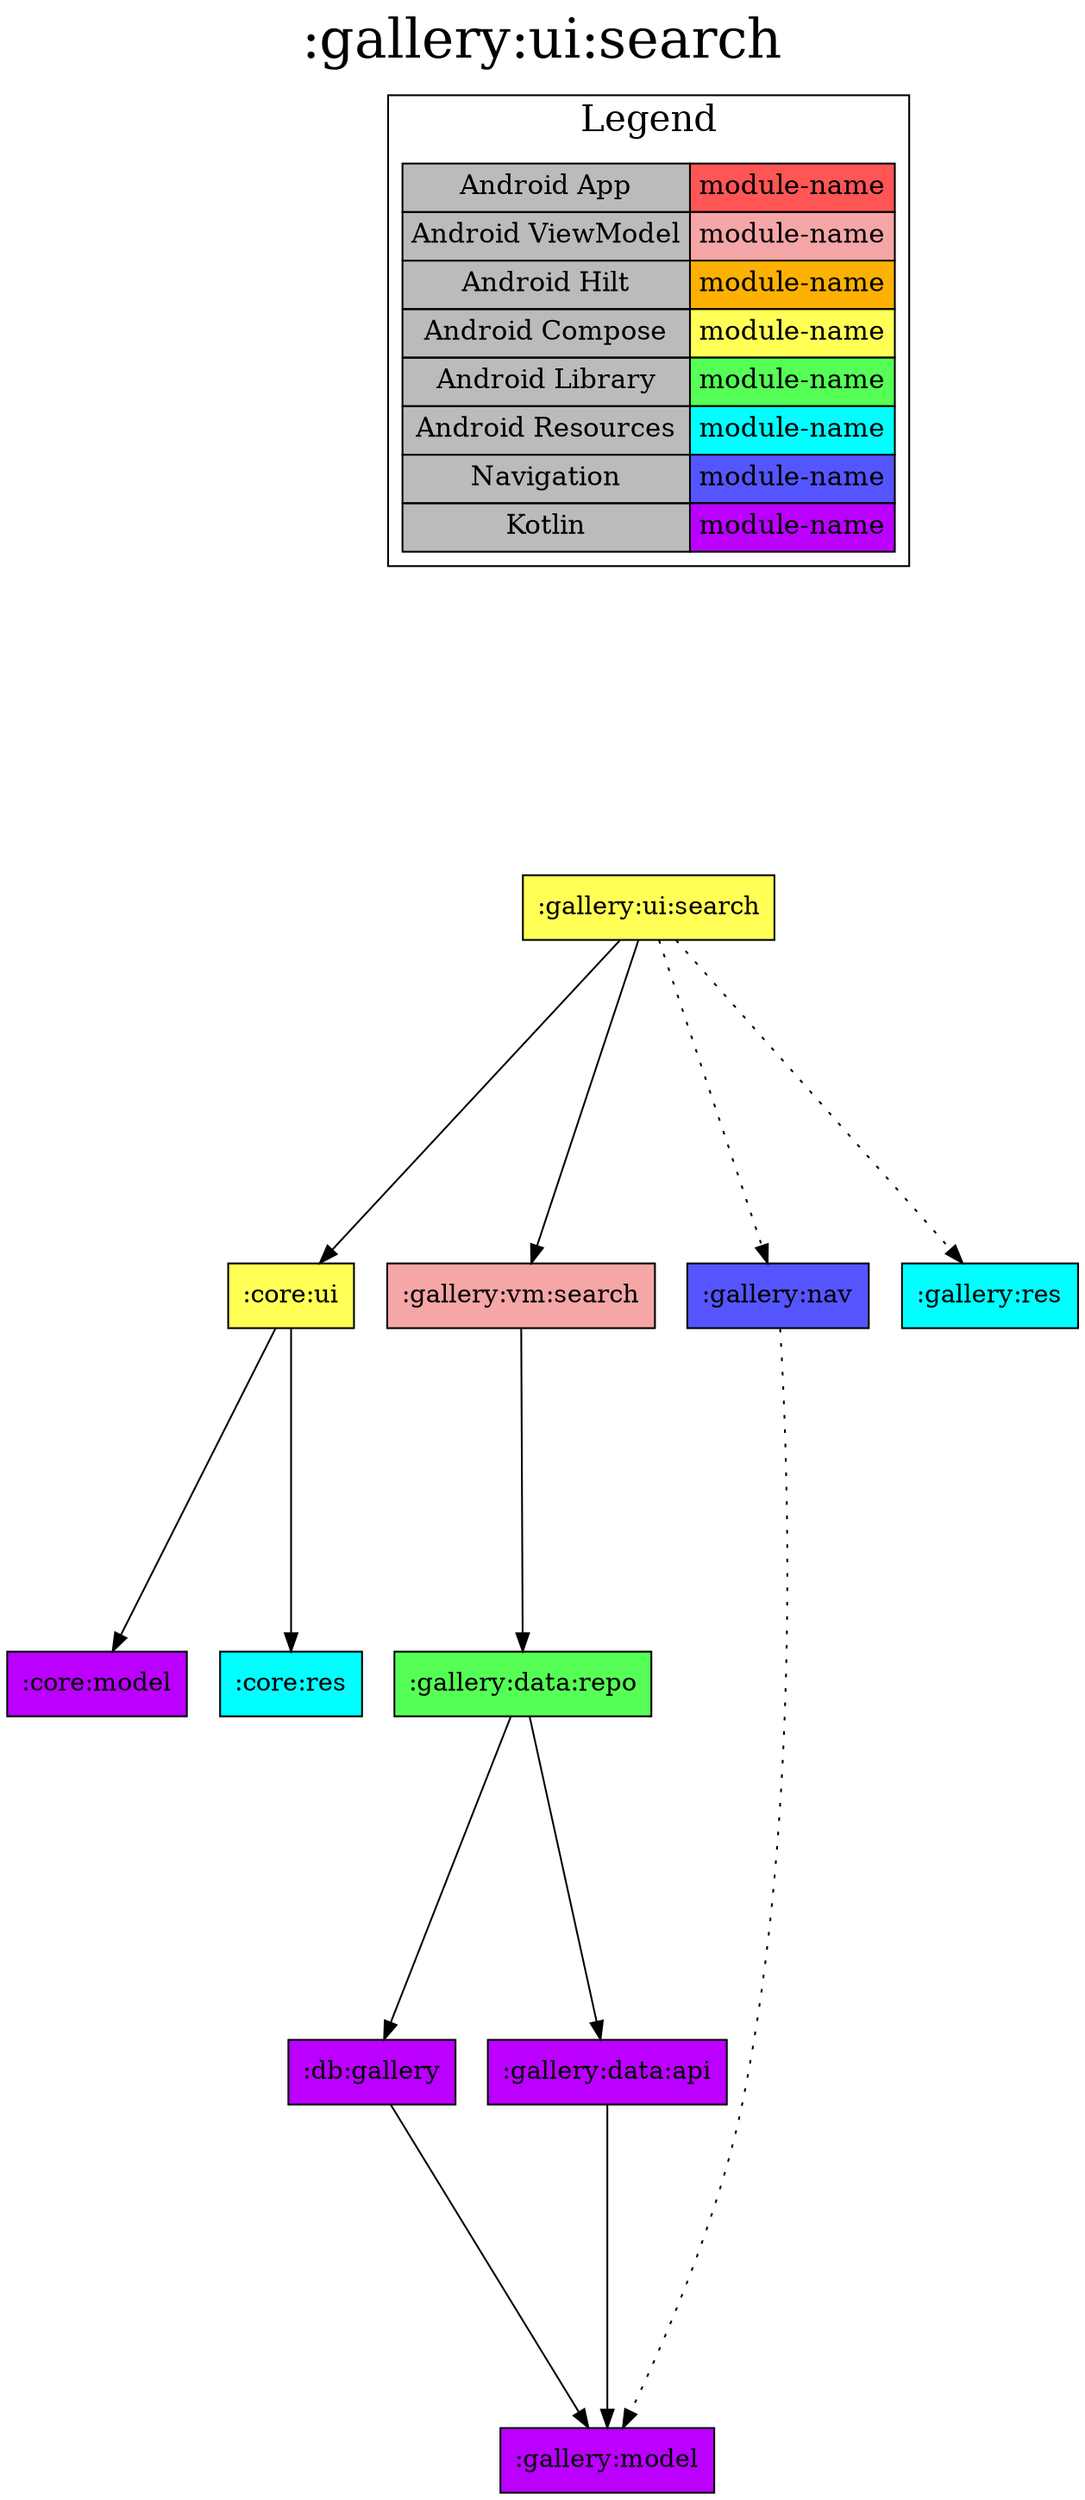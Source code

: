 digraph {
edge ["dir"="forward"]
graph ["dpi"="100","label"=":gallery:ui:search","labelloc"="t","fontsize"="30","ranksep"="2.5","rankdir"="TB"]
node ["style"="filled"]
":gallery:ui:search" ["fillcolor"="#FFFF55","shape"="box"]
":core:ui" ["fillcolor"="#FFFF55","shape"="box"]
":core:model" ["fillcolor"="#BB00FF","shape"="box"]
":core:res" ["fillcolor"="#00FFFF","shape"="box"]
":gallery:vm:search" ["fillcolor"="#F5A6A6","shape"="box"]
":gallery:data:repo" ["fillcolor"="#55FF55","shape"="box"]
":db:gallery" ["fillcolor"="#BB00FF","shape"="box"]
":gallery:model" ["fillcolor"="#BB00FF","shape"="box"]
":gallery:data:api" ["fillcolor"="#BB00FF","shape"="box"]
":gallery:nav" ["fillcolor"="#5555FF","shape"="box"]
":gallery:res" ["fillcolor"="#00FFFF","shape"="box"]
{
edge ["dir"="none"]
graph ["rank"="same"]
}
":gallery:ui:search" -> ":core:ui"
":gallery:ui:search" -> ":gallery:vm:search"
":gallery:ui:search" -> ":gallery:nav" ["style"="dotted"]
":gallery:ui:search" -> ":gallery:res" ["style"="dotted"]
":core:ui" -> ":core:model"
":core:ui" -> ":core:res"
":gallery:vm:search" -> ":gallery:data:repo"
":gallery:data:repo" -> ":db:gallery"
":gallery:data:repo" -> ":gallery:data:api"
":db:gallery" -> ":gallery:model"
":gallery:data:api" -> ":gallery:model"
":gallery:nav" -> ":gallery:model" ["style"="dotted"]
subgraph "cluster_legend" {
edge ["dir"="none"]
graph ["label"="Legend","fontsize"="20"]
"Legend" ["style"="filled","fillcolor"="#bbbbbb","shape"="none","margin"="0","fontsize"="15","label"=<
<TABLE BORDER="0" CELLBORDER="1" CELLSPACING="0" CELLPADDING="4">
<TR><TD>Android App</TD><TD BGCOLOR="#FF5555">module-name</TD></TR>
<TR><TD>Android ViewModel</TD><TD BGCOLOR="#F5A6A6">module-name</TD></TR>
<TR><TD>Android Hilt</TD><TD BGCOLOR="#FCB103">module-name</TD></TR>
<TR><TD>Android Compose</TD><TD BGCOLOR="#FFFF55">module-name</TD></TR>
<TR><TD>Android Library</TD><TD BGCOLOR="#55FF55">module-name</TD></TR>
<TR><TD>Android Resources</TD><TD BGCOLOR="#00FFFF">module-name</TD></TR>
<TR><TD>Navigation</TD><TD BGCOLOR="#5555FF">module-name</TD></TR>
<TR><TD>Kotlin</TD><TD BGCOLOR="#BB00FF">module-name</TD></TR>
</TABLE>
>]
} -> ":gallery:ui:search" ["style"="invis"]
}